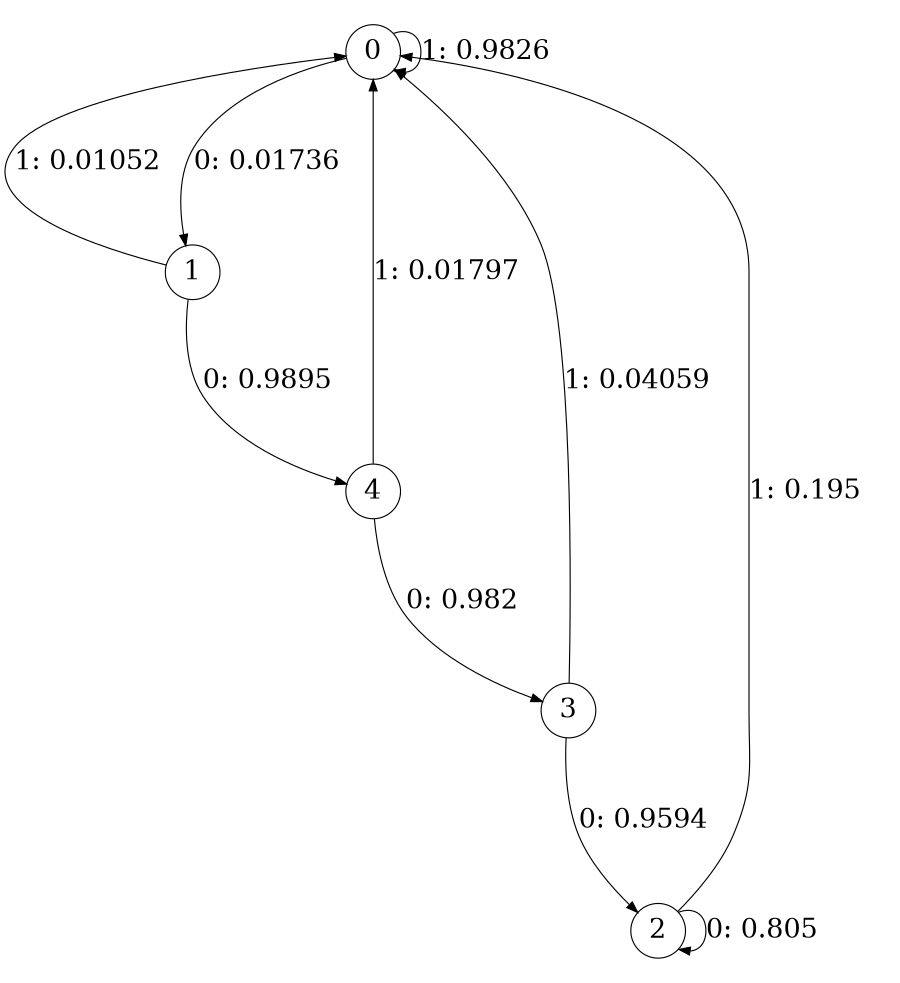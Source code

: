 digraph "ch4_face_short_L4" {
size = "6,8.5";
ratio = "fill";
node [shape = circle];
node [fontsize = 24];
edge [fontsize = 24];
0 -> 1 [label = "0: 0.01736  "];
0 -> 0 [label = "1: 0.9826   "];
1 -> 4 [label = "0: 0.9895   "];
1 -> 0 [label = "1: 0.01052  "];
2 -> 2 [label = "0: 0.805    "];
2 -> 0 [label = "1: 0.195    "];
3 -> 2 [label = "0: 0.9594   "];
3 -> 0 [label = "1: 0.04059  "];
4 -> 3 [label = "0: 0.982    "];
4 -> 0 [label = "1: 0.01797  "];
}